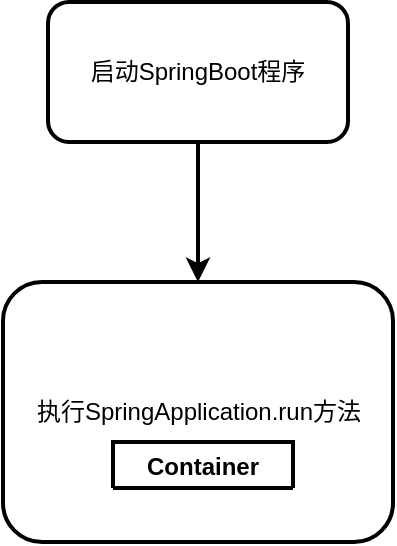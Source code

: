 <mxfile version="15.7.3" type="device"><diagram id="Wk4zZQ7wnkKNB9seRDtu" name="第 1 页"><mxGraphModel dx="1102" dy="745" grid="1" gridSize="10" guides="1" tooltips="1" connect="1" arrows="1" fold="1" page="1" pageScale="1" pageWidth="827" pageHeight="1169" math="0" shadow="0"><root><mxCell id="0"/><mxCell id="1" parent="0"/><mxCell id="mTE0CqQtaabNFcWiHHLB-8" style="edgeStyle=orthogonalEdgeStyle;rounded=0;orthogonalLoop=1;jettySize=auto;html=1;strokeWidth=2;" edge="1" parent="1" source="8hpe9qTfB8-NIAka6sMa-1" target="mTE0CqQtaabNFcWiHHLB-3"><mxGeometry relative="1" as="geometry"/></mxCell><mxCell id="8hpe9qTfB8-NIAka6sMa-1" value="启动SpringBoot程序" style="rounded=1;whiteSpace=wrap;html=1;strokeWidth=2;" parent="1" vertex="1"><mxGeometry x="150" y="130" width="150" height="70" as="geometry"/></mxCell><mxCell id="mTE0CqQtaabNFcWiHHLB-3" value="执行SpringApplication.run方法" style="rounded=1;whiteSpace=wrap;html=1;strokeWidth=2;" vertex="1" parent="1"><mxGeometry x="127.5" y="270" width="195" height="130" as="geometry"/></mxCell><mxCell id="mTE0CqQtaabNFcWiHHLB-4" value="Container" style="swimlane;strokeWidth=2;shadow=0;" vertex="1" collapsed="1" parent="1"><mxGeometry x="182.5" y="350" width="90" height="23" as="geometry"><mxRectangle x="170" y="350" width="420" height="140" as="alternateBounds"/></mxGeometry></mxCell><mxCell id="mTE0CqQtaabNFcWiHHLB-7" value="&lt;div style=&quot;text-align: left&quot;&gt;&lt;pre style=&quot;background-color: #2b2b2b ; color: #a9b7c6 ; font-family: &amp;#34;jetbrains mono&amp;#34; , monospace ; font-size: 9.8pt&quot;&gt;&lt;span style=&quot;color: #cc7832&quot;&gt;public static void &lt;/span&gt;&lt;span style=&quot;color: #ffc66d&quot;&gt;main&lt;/span&gt;(String[] args) {&lt;br&gt;    SpringApplication.&lt;span style=&quot;font-style: italic&quot;&gt;run&lt;/span&gt;(MdcMvcDemoApplication.&lt;span style=&quot;color: #cc7832&quot;&gt;class, &lt;/span&gt;args)&lt;span style=&quot;color: #cc7832&quot;&gt;;&lt;br&gt;&lt;/span&gt;}&lt;/pre&gt;&lt;/div&gt;" style="text;html=1;align=center;verticalAlign=middle;resizable=0;points=[];autosize=1;strokeColor=none;fillColor=none;" vertex="1" parent="mTE0CqQtaabNFcWiHHLB-4"><mxGeometry y="50" width="410" height="70" as="geometry"/></mxCell></root></mxGraphModel></diagram></mxfile>